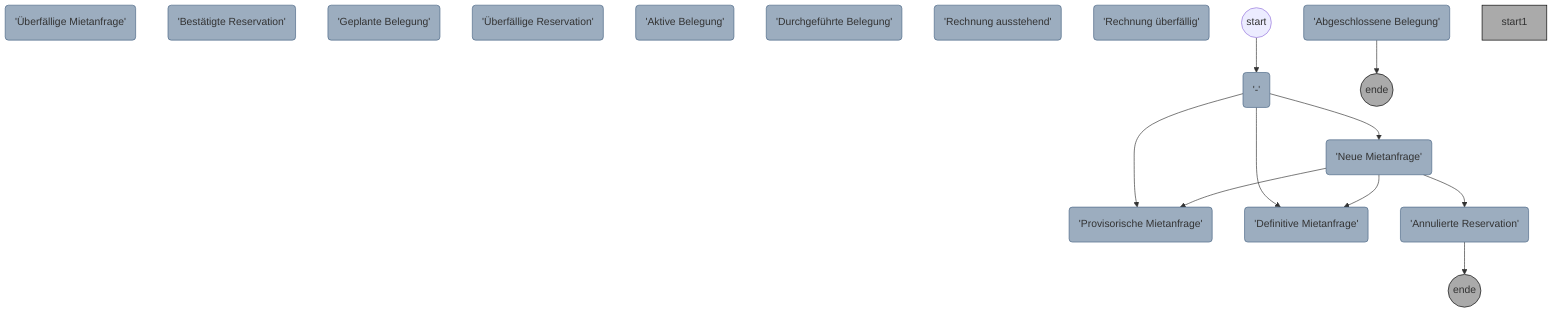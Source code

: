 %% Generated with bin/rails docs:generate_state_machine_diagram
graph TD;

%% States
initial('-')
new_request('Neue Mietanfrage')
provisional_request('Provisorische Mietanfrage')
definitive_request('Definitive Mietanfrage')
overdue_request('Überfällige Mietanfrage')
cancelled('Annulierte Reservation')
confirmed('Bestätigte Reservation')
upcoming('Geplante Belegung')
overdue('Überfällige Reservation')
active('Aktive Belegung')
past('Durchgeführte Belegung')
payment_due('Rechnung ausstehend')
payment_overdue('Rechnung überfällig')
completed('Abgeschlossene Belegung')
initial('-')

%% Additional Helpers
start((start))
end1((ende))
end2((ende))
start-->initial
cancelled-->end1
completed-->end2

%% Transitions
initial-->new_request
initial-->provisional_request
initial-->definitive_request
new_request-->provisional_request
new_request-->definitive_request
new_request-->cancelled

%% Styles
style start1 fill:#aaa,stroke:#000;
style end1  fill:#aaa,stroke:#000;
style end2  fill:#aaa,stroke:#000;

style initial fill:#9CADBF,stroke:#496684
style new_request fill:#9CADBF,stroke:#496684
style provisional_request fill:#9CADBF,stroke:#496684
style definitive_request fill:#9CADBF,stroke:#496684
style overdue_request fill:#9CADBF,stroke:#496684
style cancelled fill:#9CADBF,stroke:#496684
style confirmed fill:#9CADBF,stroke:#496684
style upcoming fill:#9CADBF,stroke:#496684
style overdue fill:#9CADBF,stroke:#496684
style active fill:#9CADBF,stroke:#496684
style past fill:#9CADBF,stroke:#496684
style payment_due fill:#9CADBF,stroke:#496684
style payment_overdue fill:#9CADBF,stroke:#496684
style completed fill:#9CADBF,stroke:#496684
style initial fill:#9CADBF,stroke:#496684
